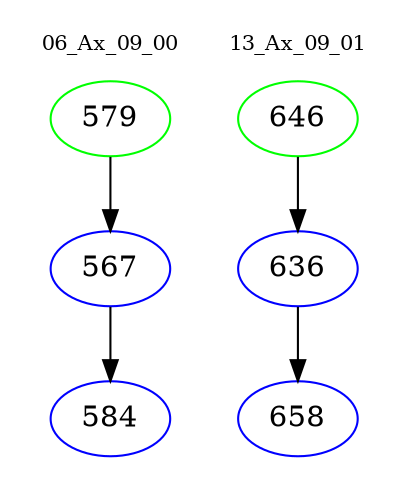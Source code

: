 digraph{
subgraph cluster_0 {
color = white
label = "06_Ax_09_00";
fontsize=10;
T0_579 [label="579", color="green"]
T0_579 -> T0_567 [color="black"]
T0_567 [label="567", color="blue"]
T0_567 -> T0_584 [color="black"]
T0_584 [label="584", color="blue"]
}
subgraph cluster_1 {
color = white
label = "13_Ax_09_01";
fontsize=10;
T1_646 [label="646", color="green"]
T1_646 -> T1_636 [color="black"]
T1_636 [label="636", color="blue"]
T1_636 -> T1_658 [color="black"]
T1_658 [label="658", color="blue"]
}
}
